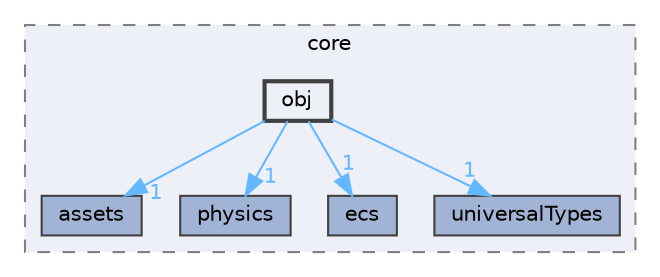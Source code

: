 digraph "techstorm/core/obj"
{
 // LATEX_PDF_SIZE
  bgcolor="transparent";
  edge [fontname=Helvetica,fontsize=10,labelfontname=Helvetica,labelfontsize=10];
  node [fontname=Helvetica,fontsize=10,shape=box,height=0.2,width=0.4];
  compound=true
  subgraph clusterdir_cf837ce2acd7da7bca021b6616dd34cf {
    graph [ bgcolor="#edf0f7", pencolor="grey50", label="core", fontname=Helvetica,fontsize=10 style="filled,dashed", URL="dir_cf837ce2acd7da7bca021b6616dd34cf.html",tooltip=""]
  dir_554694ee257356592f99800a6a091b6e [label="assets", fillcolor="#a2b4d6", color="grey25", style="filled", URL="dir_554694ee257356592f99800a6a091b6e.html",tooltip=""];
  dir_d4a3eef6e6867d7dce822a18ab42aed0 [label="physics", fillcolor="#a2b4d6", color="grey25", style="filled", URL="dir_d4a3eef6e6867d7dce822a18ab42aed0.html",tooltip=""];
  dir_757e2e72289626db465b5ce2bed89b6e [label="ecs", fillcolor="#a2b4d6", color="grey25", style="filled", URL="dir_757e2e72289626db465b5ce2bed89b6e.html",tooltip=""];
  dir_c1a2fa2621935c66aaa99e8aed68393d [label="universalTypes", fillcolor="#a2b4d6", color="grey25", style="filled", URL="dir_c1a2fa2621935c66aaa99e8aed68393d.html",tooltip=""];
  dir_92f86edc9ca8764028dc29fa542d253a [label="obj", fillcolor="#edf0f7", color="grey25", style="filled,bold", URL="dir_92f86edc9ca8764028dc29fa542d253a.html",tooltip=""];
  }
  dir_92f86edc9ca8764028dc29fa542d253a->dir_554694ee257356592f99800a6a091b6e [headlabel="1", labeldistance=1.5 headhref="dir_000078_000003.html" href="dir_000078_000003.html" color="steelblue1" fontcolor="steelblue1"];
  dir_92f86edc9ca8764028dc29fa542d253a->dir_757e2e72289626db465b5ce2bed89b6e [headlabel="1", labeldistance=1.5 headhref="dir_000078_000031.html" href="dir_000078_000031.html" color="steelblue1" fontcolor="steelblue1"];
  dir_92f86edc9ca8764028dc29fa542d253a->dir_c1a2fa2621935c66aaa99e8aed68393d [headlabel="1", labeldistance=1.5 headhref="dir_000078_000138.html" href="dir_000078_000138.html" color="steelblue1" fontcolor="steelblue1"];
  dir_92f86edc9ca8764028dc29fa542d253a->dir_d4a3eef6e6867d7dce822a18ab42aed0 [headlabel="1", labeldistance=1.5 headhref="dir_000078_000084.html" href="dir_000078_000084.html" color="steelblue1" fontcolor="steelblue1"];
}
